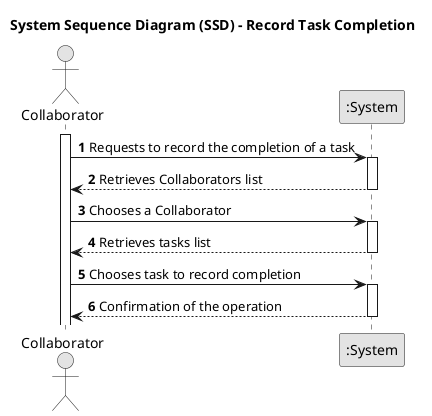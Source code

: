@startuml
skinparam monochrome true
skinparam packageStyle rectangle
skinparam shadowing false

title System Sequence Diagram (SSD) - Record Task Completion

autonumber

actor "Collaborator" as Collaborator
participant ":System" as System

activate Collaborator

    Collaborator -> System : Requests to record the completion of a task
    activate System

        System --> Collaborator : Retrieves Collaborators list
    deactivate System

    Collaborator -> System : Chooses a Collaborator
    activate System

        System --> Collaborator : Retrieves tasks list
    deactivate System

    Collaborator -> System : Chooses task to record completion
    activate System

        System --> Collaborator : Confirmation of the operation
    deactivate System


@enduml
